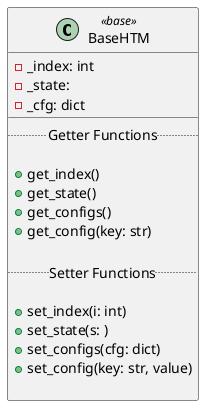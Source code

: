 
@startuml BaseHTM
class BaseHTM << base >>{
    -_index: int
    -_state: 
    -_cfg: dict
    __
    .. Getter Functions ..
    
    +get_index()
    +get_state()
    +get_configs()
    +get_config(key: str)

    .. Setter Functions ..
    
    +set_index(i: int)
    +set_state(s: )
    +set_configs(cfg: dict)
    +set_config(key: str, value)

}
@enduml
